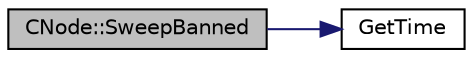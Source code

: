 digraph "CNode::SweepBanned"
{
  edge [fontname="Helvetica",fontsize="10",labelfontname="Helvetica",labelfontsize="10"];
  node [fontname="Helvetica",fontsize="10",shape=record];
  rankdir="LR";
  Node1087 [label="CNode::SweepBanned",height=0.2,width=0.4,color="black", fillcolor="grey75", style="filled", fontcolor="black"];
  Node1087 -> Node1088 [color="midnightblue",fontsize="10",style="solid",fontname="Helvetica"];
  Node1088 [label="GetTime",height=0.2,width=0.4,color="black", fillcolor="white", style="filled",URL="$df/d2d/util_8cpp.html#a46fac5fba8ba905b5f9acb364f5d8c6f"];
}
